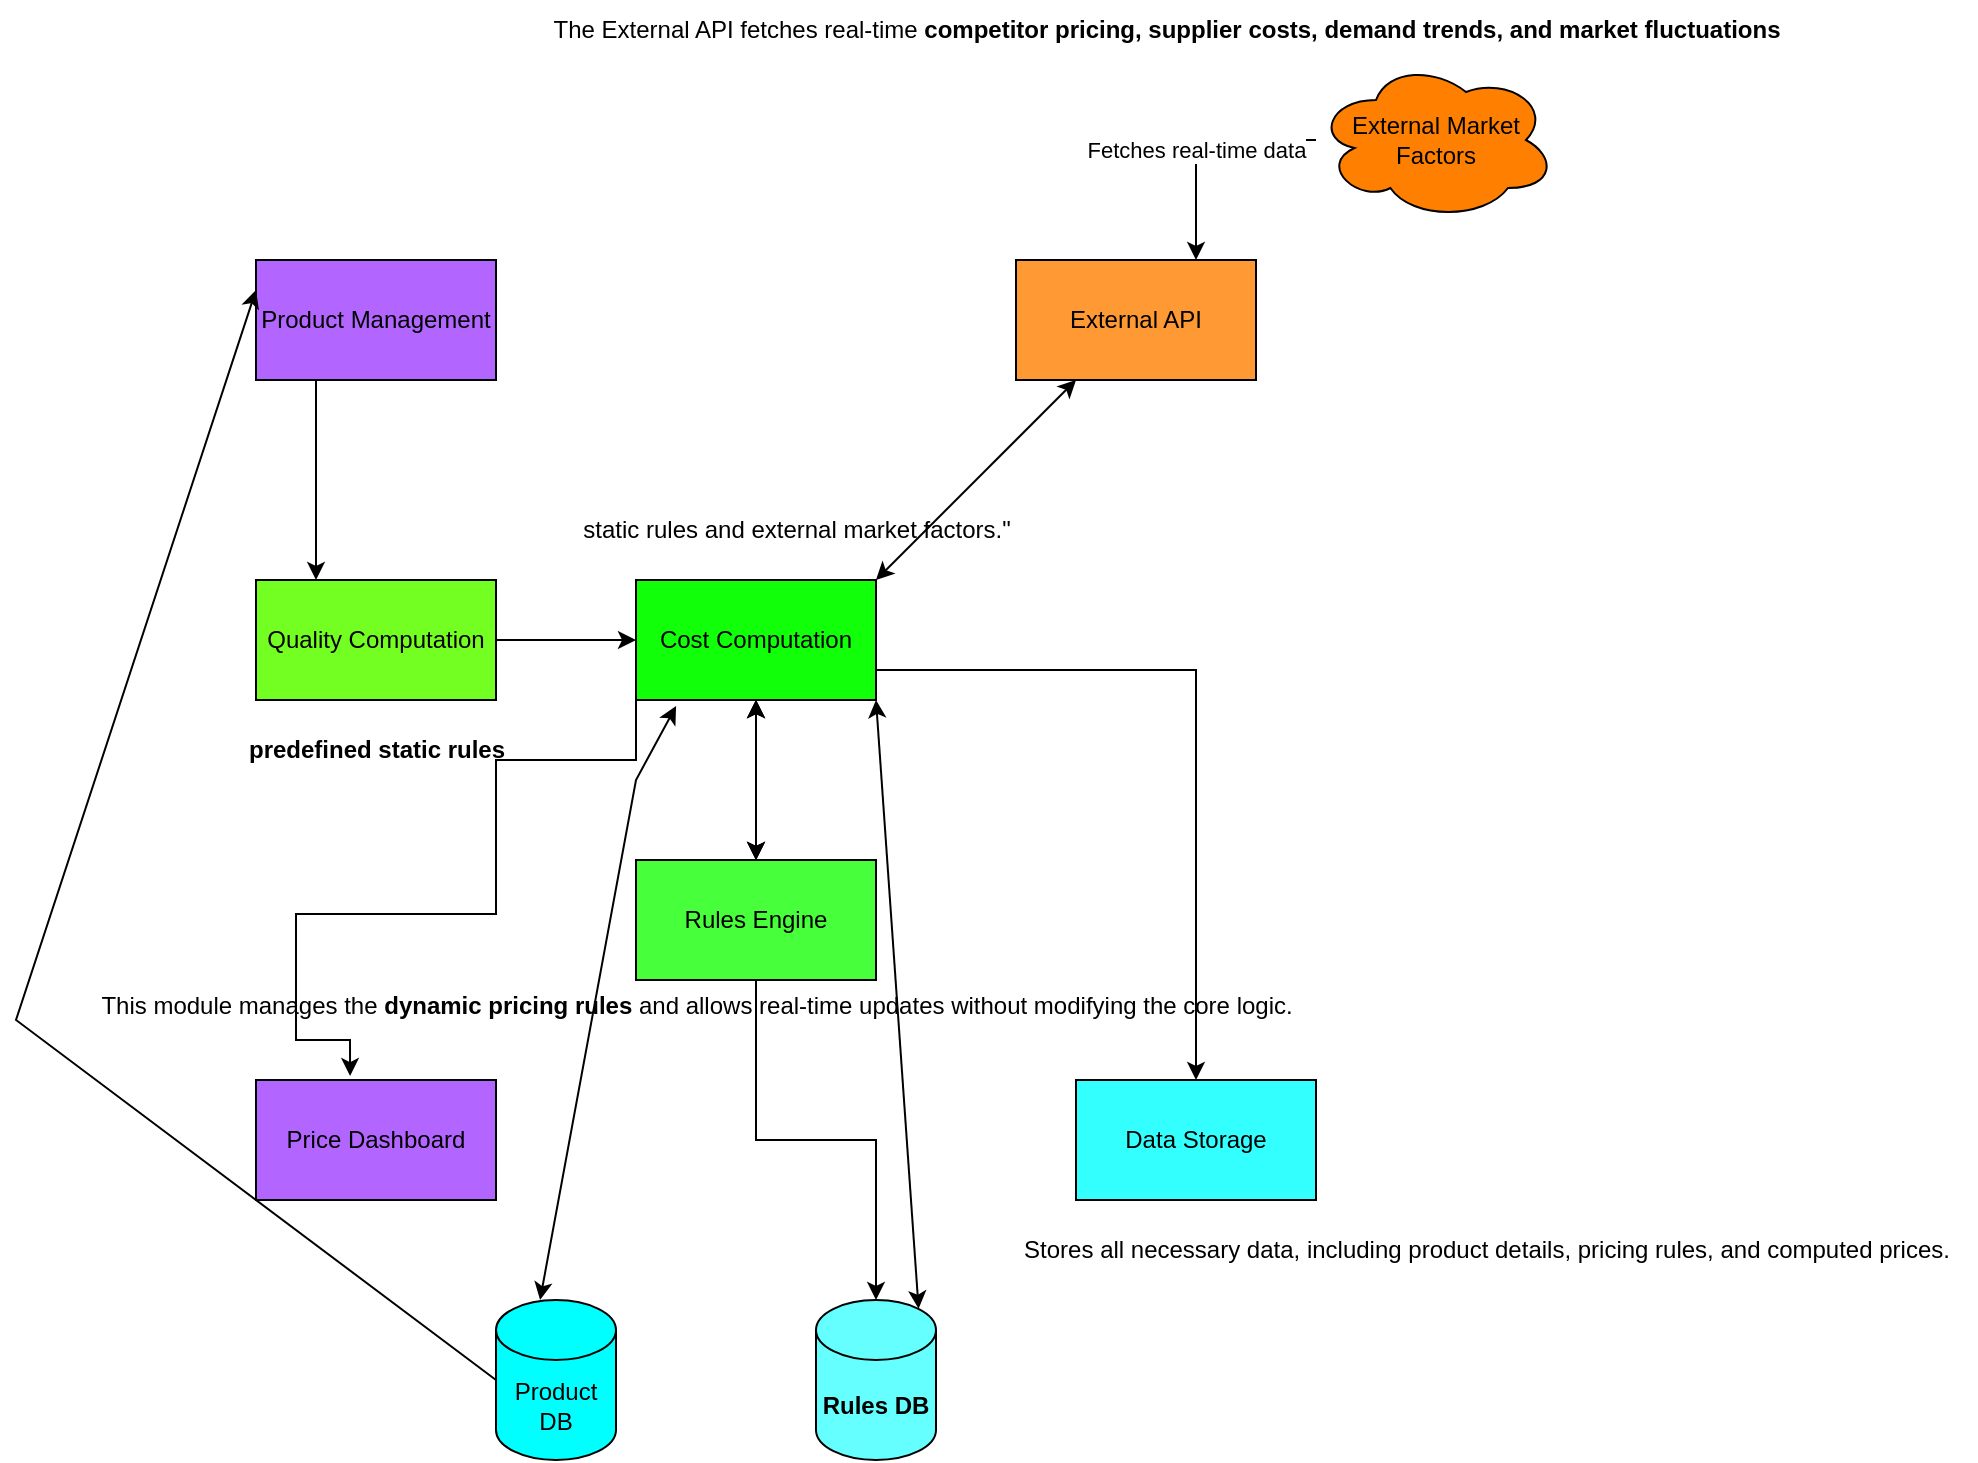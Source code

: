 <mxfile version="26.1.0">
  <diagram name="Page-1" id="cB6ODa--PGLmmmxYzo5H">
    <mxGraphModel dx="1426" dy="1881" grid="1" gridSize="10" guides="1" tooltips="1" connect="1" arrows="1" fold="1" page="1" pageScale="1" pageWidth="850" pageHeight="1100" math="0" shadow="0">
      <root>
        <mxCell id="0" />
        <mxCell id="1" parent="0" />
        <mxCell id="Ps2nF8Sr608alfjsM2kv-1" value="Product Management" style="rounded=0;whiteSpace=wrap;html=1;fillColor=light-dark(#B266FF,var(--ge-dark-color, #121212));" vertex="1" parent="1">
          <mxGeometry x="130" y="110" width="120" height="60" as="geometry" />
        </mxCell>
        <mxCell id="Ps2nF8Sr608alfjsM2kv-2" value="External API" style="rounded=0;whiteSpace=wrap;html=1;fillColor=light-dark(#FF9933,var(--ge-dark-color, #121212));" vertex="1" parent="1">
          <mxGeometry x="510" y="110" width="120" height="60" as="geometry" />
        </mxCell>
        <mxCell id="Ps2nF8Sr608alfjsM2kv-11" value="" style="edgeStyle=orthogonalEdgeStyle;rounded=0;orthogonalLoop=1;jettySize=auto;html=1;" edge="1" parent="1" source="Ps2nF8Sr608alfjsM2kv-3" target="Ps2nF8Sr608alfjsM2kv-4">
          <mxGeometry relative="1" as="geometry" />
        </mxCell>
        <mxCell id="Ps2nF8Sr608alfjsM2kv-3" value="Quality Computation" style="rounded=0;whiteSpace=wrap;html=1;fillColor=light-dark(#74FF23,var(--ge-dark-color, #121212));" vertex="1" parent="1">
          <mxGeometry x="130" y="270" width="120" height="60" as="geometry" />
        </mxCell>
        <mxCell id="Ps2nF8Sr608alfjsM2kv-15" style="edgeStyle=orthogonalEdgeStyle;rounded=0;orthogonalLoop=1;jettySize=auto;html=1;exitX=1;exitY=0.75;exitDx=0;exitDy=0;" edge="1" parent="1" source="Ps2nF8Sr608alfjsM2kv-4" target="Ps2nF8Sr608alfjsM2kv-7">
          <mxGeometry relative="1" as="geometry" />
        </mxCell>
        <mxCell id="Ps2nF8Sr608alfjsM2kv-4" value="Cost Computation" style="rounded=0;whiteSpace=wrap;html=1;fillColor=light-dark(#12FF0A,var(--ge-dark-color, #121212));" vertex="1" parent="1">
          <mxGeometry x="320" y="270" width="120" height="60" as="geometry" />
        </mxCell>
        <mxCell id="Ps2nF8Sr608alfjsM2kv-5" value="Rules Engine" style="rounded=0;whiteSpace=wrap;html=1;fillColor=light-dark(#47FF3A,var(--ge-dark-color, #121212));" vertex="1" parent="1">
          <mxGeometry x="320" y="410" width="120" height="60" as="geometry" />
        </mxCell>
        <mxCell id="Ps2nF8Sr608alfjsM2kv-6" value="Price Dashboard" style="rounded=0;whiteSpace=wrap;html=1;fillColor=light-dark(#B266FF,var(--ge-dark-color, #121212));" vertex="1" parent="1">
          <mxGeometry x="130" y="520" width="120" height="60" as="geometry" />
        </mxCell>
        <mxCell id="Ps2nF8Sr608alfjsM2kv-10" value="" style="endArrow=classic;html=1;rounded=0;entryX=0.25;entryY=0;entryDx=0;entryDy=0;exitX=0.25;exitY=1;exitDx=0;exitDy=0;" edge="1" parent="1" source="Ps2nF8Sr608alfjsM2kv-1" target="Ps2nF8Sr608alfjsM2kv-3">
          <mxGeometry width="50" height="50" relative="1" as="geometry">
            <mxPoint x="160" y="240" as="sourcePoint" />
            <mxPoint x="210" y="190" as="targetPoint" />
          </mxGeometry>
        </mxCell>
        <mxCell id="Ps2nF8Sr608alfjsM2kv-7" value="Data Storage" style="rounded=0;whiteSpace=wrap;html=1;fillColor=light-dark(#33FFFF,var(--ge-dark-color, #121212));" vertex="1" parent="1">
          <mxGeometry x="540" y="520" width="120" height="60" as="geometry" />
        </mxCell>
        <mxCell id="Ps2nF8Sr608alfjsM2kv-14" style="edgeStyle=orthogonalEdgeStyle;rounded=0;orthogonalLoop=1;jettySize=auto;html=1;exitX=0;exitY=1;exitDx=0;exitDy=0;entryX=0.392;entryY=-0.033;entryDx=0;entryDy=0;entryPerimeter=0;" edge="1" parent="1" source="Ps2nF8Sr608alfjsM2kv-4" target="Ps2nF8Sr608alfjsM2kv-6">
          <mxGeometry relative="1" as="geometry">
            <mxPoint x="320" y="350" as="sourcePoint" />
            <mxPoint x="180" y="510" as="targetPoint" />
            <Array as="points">
              <mxPoint x="320" y="360" />
              <mxPoint x="250" y="360" />
              <mxPoint x="250" y="437" />
              <mxPoint x="150" y="437" />
              <mxPoint x="150" y="500" />
              <mxPoint x="177" y="500" />
            </Array>
          </mxGeometry>
        </mxCell>
        <mxCell id="Ps2nF8Sr608alfjsM2kv-16" value="" style="endArrow=classic;startArrow=classic;html=1;rounded=0;exitX=0.5;exitY=0;exitDx=0;exitDy=0;" edge="1" parent="1" source="Ps2nF8Sr608alfjsM2kv-5">
          <mxGeometry width="50" height="50" relative="1" as="geometry">
            <mxPoint x="400" y="460" as="sourcePoint" />
            <mxPoint x="380" y="330" as="targetPoint" />
            <Array as="points">
              <mxPoint x="380" y="330" />
            </Array>
          </mxGeometry>
        </mxCell>
        <mxCell id="Ps2nF8Sr608alfjsM2kv-17" value="" style="endArrow=classic;startArrow=classic;html=1;rounded=0;exitX=0.5;exitY=0;exitDx=0;exitDy=0;" edge="1" parent="1">
          <mxGeometry width="50" height="50" relative="1" as="geometry">
            <mxPoint x="380" y="410" as="sourcePoint" />
            <mxPoint x="380" y="330" as="targetPoint" />
            <Array as="points">
              <mxPoint x="380" y="360" />
              <mxPoint x="380" y="330" />
            </Array>
          </mxGeometry>
        </mxCell>
        <mxCell id="Ps2nF8Sr608alfjsM2kv-18" value="" style="endArrow=classic;startArrow=classic;html=1;rounded=0;exitX=0.5;exitY=0;exitDx=0;exitDy=0;" edge="1" parent="1">
          <mxGeometry width="50" height="50" relative="1" as="geometry">
            <mxPoint x="380" y="410" as="sourcePoint" />
            <mxPoint x="380" y="330" as="targetPoint" />
            <Array as="points">
              <mxPoint x="380" y="360" />
              <mxPoint x="380" y="330" />
            </Array>
          </mxGeometry>
        </mxCell>
        <mxCell id="Ps2nF8Sr608alfjsM2kv-19" value="" style="endArrow=classic;startArrow=classic;html=1;rounded=0;entryX=0.25;entryY=1;entryDx=0;entryDy=0;exitX=1;exitY=0;exitDx=0;exitDy=0;" edge="1" parent="1" source="Ps2nF8Sr608alfjsM2kv-4" target="Ps2nF8Sr608alfjsM2kv-2">
          <mxGeometry width="50" height="50" relative="1" as="geometry">
            <mxPoint x="400" y="460" as="sourcePoint" />
            <mxPoint x="450" y="410" as="targetPoint" />
            <Array as="points">
              <mxPoint x="540" y="170" />
            </Array>
          </mxGeometry>
        </mxCell>
        <mxCell id="Ps2nF8Sr608alfjsM2kv-20" value="Product DB" style="shape=cylinder3;whiteSpace=wrap;html=1;boundedLbl=1;backgroundOutline=1;size=15;fillColor=light-dark(#00FFFF,var(--ge-dark-color, #121212));" vertex="1" parent="1">
          <mxGeometry x="250" y="630" width="60" height="80" as="geometry" />
        </mxCell>
        <mxCell id="Ps2nF8Sr608alfjsM2kv-21" value="&lt;strong data-end=&quot;2549&quot; data-start=&quot;2537&quot;&gt;Rules DB&lt;/strong&gt;" style="shape=cylinder3;whiteSpace=wrap;html=1;boundedLbl=1;backgroundOutline=1;size=15;fillColor=light-dark(#66FFFF,var(--ge-dark-color, #121212));" vertex="1" parent="1">
          <mxGeometry x="410" y="630" width="60" height="80" as="geometry" />
        </mxCell>
        <mxCell id="Ps2nF8Sr608alfjsM2kv-23" style="edgeStyle=orthogonalEdgeStyle;rounded=0;orthogonalLoop=1;jettySize=auto;html=1;entryX=0.5;entryY=0;entryDx=0;entryDy=0;entryPerimeter=0;" edge="1" parent="1" source="Ps2nF8Sr608alfjsM2kv-5" target="Ps2nF8Sr608alfjsM2kv-21">
          <mxGeometry relative="1" as="geometry" />
        </mxCell>
        <mxCell id="Ps2nF8Sr608alfjsM2kv-24" value="" style="endArrow=classic;startArrow=classic;html=1;rounded=0;entryX=0.167;entryY=1.05;entryDx=0;entryDy=0;entryPerimeter=0;exitX=0.367;exitY=0;exitDx=0;exitDy=0;exitPerimeter=0;" edge="1" parent="1" source="Ps2nF8Sr608alfjsM2kv-20" target="Ps2nF8Sr608alfjsM2kv-4">
          <mxGeometry width="50" height="50" relative="1" as="geometry">
            <mxPoint x="270" y="620" as="sourcePoint" />
            <mxPoint x="320" y="570" as="targetPoint" />
            <Array as="points">
              <mxPoint x="320" y="370" />
            </Array>
          </mxGeometry>
        </mxCell>
        <mxCell id="Ps2nF8Sr608alfjsM2kv-25" value="" style="endArrow=classic;startArrow=classic;html=1;rounded=0;entryX=1;entryY=1;entryDx=0;entryDy=0;exitX=0.855;exitY=0;exitDx=0;exitDy=4.35;exitPerimeter=0;" edge="1" parent="1" source="Ps2nF8Sr608alfjsM2kv-21" target="Ps2nF8Sr608alfjsM2kv-4">
          <mxGeometry width="50" height="50" relative="1" as="geometry">
            <mxPoint x="400" y="460" as="sourcePoint" />
            <mxPoint x="450" y="410" as="targetPoint" />
          </mxGeometry>
        </mxCell>
        <mxCell id="Ps2nF8Sr608alfjsM2kv-29" style="edgeStyle=orthogonalEdgeStyle;rounded=0;orthogonalLoop=1;jettySize=auto;html=1;entryX=0.75;entryY=0;entryDx=0;entryDy=0;" edge="1" parent="1" source="Ps2nF8Sr608alfjsM2kv-27" target="Ps2nF8Sr608alfjsM2kv-2">
          <mxGeometry relative="1" as="geometry" />
        </mxCell>
        <mxCell id="Ps2nF8Sr608alfjsM2kv-30" value="Fetches real-time data" style="edgeLabel;html=1;align=center;verticalAlign=middle;resizable=0;points=[];" vertex="1" connectable="0" parent="Ps2nF8Sr608alfjsM2kv-29">
          <mxGeometry x="0.083" relative="1" as="geometry">
            <mxPoint as="offset" />
          </mxGeometry>
        </mxCell>
        <mxCell id="Ps2nF8Sr608alfjsM2kv-27" value="External Market Factors" style="ellipse;shape=cloud;whiteSpace=wrap;html=1;fillColor=light-dark(#FF8000,var(--ge-dark-color, #121212));" vertex="1" parent="1">
          <mxGeometry x="660" y="10" width="120" height="80" as="geometry" />
        </mxCell>
        <mxCell id="Ps2nF8Sr608alfjsM2kv-31" value="" style="endArrow=classic;html=1;rounded=0;entryX=0;entryY=0.25;entryDx=0;entryDy=0;exitX=0;exitY=0.5;exitDx=0;exitDy=0;exitPerimeter=0;" edge="1" parent="1" source="Ps2nF8Sr608alfjsM2kv-20" target="Ps2nF8Sr608alfjsM2kv-1">
          <mxGeometry width="50" height="50" relative="1" as="geometry">
            <mxPoint x="80" y="690" as="sourcePoint" />
            <mxPoint x="40" y="130" as="targetPoint" />
            <Array as="points">
              <mxPoint x="10" y="490" />
            </Array>
          </mxGeometry>
        </mxCell>
        <mxCell id="Ps2nF8Sr608alfjsM2kv-32" value="&lt;strong data-end=&quot;1978&quot; data-start=&quot;1951&quot;&gt;predefined static rules&lt;/strong&gt;" style="text;html=1;align=center;verticalAlign=middle;resizable=0;points=[];autosize=1;strokeColor=none;fillColor=none;" vertex="1" parent="1">
          <mxGeometry x="115" y="340" width="150" height="30" as="geometry" />
        </mxCell>
        <mxCell id="Ps2nF8Sr608alfjsM2kv-33" value="static rules and external market factors.&quot;" style="text;html=1;align=center;verticalAlign=middle;resizable=0;points=[];autosize=1;strokeColor=none;fillColor=none;" vertex="1" parent="1">
          <mxGeometry x="280" y="230" width="240" height="30" as="geometry" />
        </mxCell>
        <mxCell id="Ps2nF8Sr608alfjsM2kv-34" value="This module manages the &lt;strong data-end=&quot;2902&quot; data-start=&quot;2877&quot;&gt;dynamic pricing rules&lt;/strong&gt; and allows real-time updates without modifying the core logic." style="text;html=1;align=center;verticalAlign=middle;resizable=0;points=[];autosize=1;strokeColor=none;fillColor=none;" vertex="1" parent="1">
          <mxGeometry x="40" y="468" width="620" height="30" as="geometry" />
        </mxCell>
        <mxCell id="Ps2nF8Sr608alfjsM2kv-35" value="The External API fetches real-time &lt;strong data-end=&quot;3499&quot; data-start=&quot;3421&quot;&gt;competitor pricing, supplier costs, demand trends, and market fluctuations&lt;/strong&gt;" style="text;html=1;align=center;verticalAlign=middle;resizable=0;points=[];autosize=1;strokeColor=none;fillColor=none;" vertex="1" parent="1">
          <mxGeometry x="265" y="-20" width="640" height="30" as="geometry" />
        </mxCell>
        <mxCell id="Ps2nF8Sr608alfjsM2kv-36" value="Stores all necessary data, including product details, pricing rules, and computed prices." style="text;html=1;align=center;verticalAlign=middle;resizable=0;points=[];autosize=1;strokeColor=none;fillColor=none;" vertex="1" parent="1">
          <mxGeometry x="500" y="590" width="490" height="30" as="geometry" />
        </mxCell>
      </root>
    </mxGraphModel>
  </diagram>
</mxfile>
